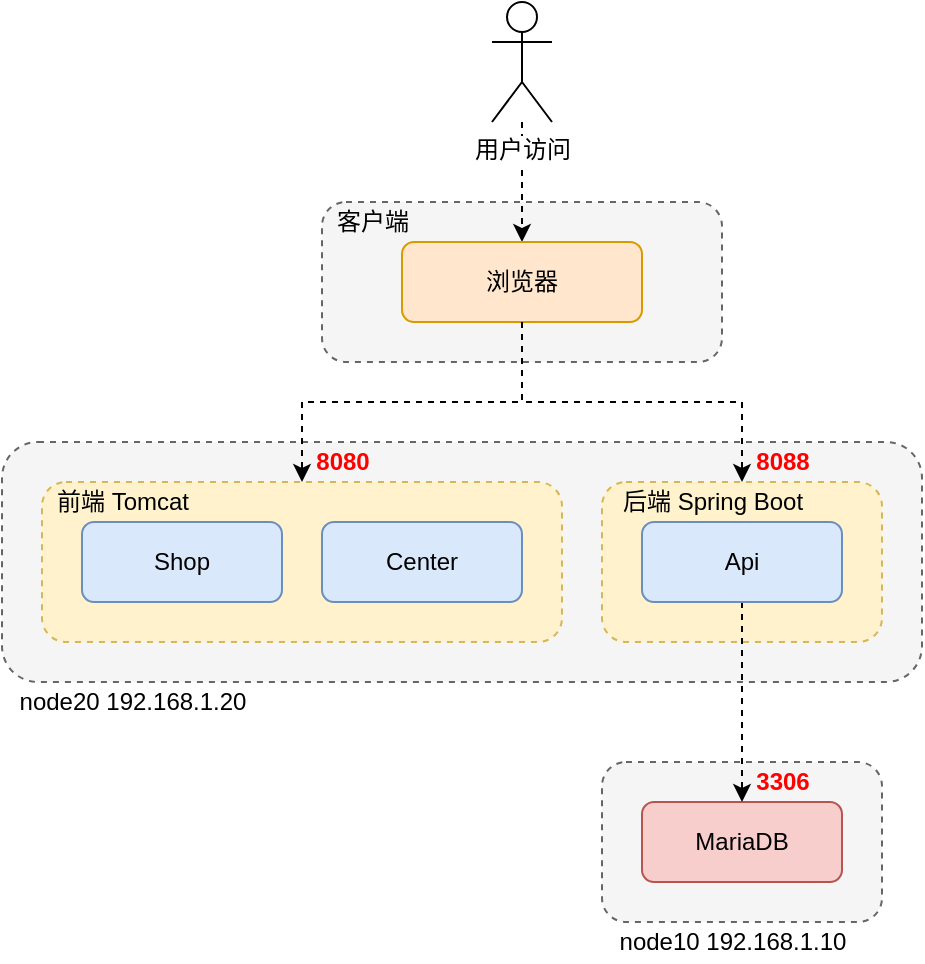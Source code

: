 <mxfile version="12.4.2" type="device" pages="1"><diagram id="sGCCwA4yXkMqYlh4M0zM" name="第 1 页"><mxGraphModel dx="1106" dy="822" grid="1" gridSize="10" guides="1" tooltips="1" connect="1" arrows="1" fold="1" page="1" pageScale="1" pageWidth="827" pageHeight="1169" math="0" shadow="0"><root><mxCell id="0"/><mxCell id="1" parent="0"/><mxCell id="4IsDmjg6ga4JIy3ehhNy-1" value="" style="rounded=1;whiteSpace=wrap;html=1;labelPosition=left;verticalLabelPosition=middle;align=right;verticalAlign=middle;fillColor=#f5f5f5;strokeColor=#666666;fontColor=#333333;dashed=1;" parent="1" vertex="1"><mxGeometry x="300" y="160" width="200" height="80" as="geometry"/></mxCell><mxCell id="4IsDmjg6ga4JIy3ehhNy-23" style="edgeStyle=orthogonalEdgeStyle;rounded=0;orthogonalLoop=1;jettySize=auto;html=1;entryX=0.5;entryY=0;entryDx=0;entryDy=0;dashed=1;" parent="1" source="4IsDmjg6ga4JIy3ehhNy-2" target="4IsDmjg6ga4JIy3ehhNy-6" edge="1"><mxGeometry relative="1" as="geometry"/></mxCell><mxCell id="4IsDmjg6ga4JIy3ehhNy-2" value="用户访问" style="shape=umlActor;verticalLabelPosition=bottom;labelBackgroundColor=#ffffff;verticalAlign=top;html=1;outlineConnect=0;" parent="1" vertex="1"><mxGeometry x="385" y="60" width="30" height="60" as="geometry"/></mxCell><mxCell id="4IsDmjg6ga4JIy3ehhNy-11" value="" style="rounded=1;whiteSpace=wrap;html=1;fillColor=#f5f5f5;strokeColor=#666666;labelPosition=left;verticalLabelPosition=middle;align=right;verticalAlign=middle;fontColor=#333333;dashed=1;" parent="1" vertex="1"><mxGeometry x="140" y="280" width="460" height="120" as="geometry"/></mxCell><mxCell id="4IsDmjg6ga4JIy3ehhNy-18" value="客户端" style="text;html=1;align=center;verticalAlign=middle;resizable=0;points=[];;autosize=1;" parent="1" vertex="1"><mxGeometry x="300" y="160" width="50" height="20" as="geometry"/></mxCell><mxCell id="4IsDmjg6ga4JIy3ehhNy-19" value="node20 192.168.1.20" style="text;html=1;align=center;verticalAlign=middle;resizable=0;points=[];;autosize=1;" parent="1" vertex="1"><mxGeometry x="140" y="400" width="130" height="20" as="geometry"/></mxCell><mxCell id="i_YuDOV_EpvmMydNwX7G-8" style="edgeStyle=orthogonalEdgeStyle;rounded=0;orthogonalLoop=1;jettySize=auto;html=1;dashed=1;" edge="1" parent="1" source="4IsDmjg6ga4JIy3ehhNy-6" target="4IsDmjg6ga4JIy3ehhNy-25"><mxGeometry relative="1" as="geometry"/></mxCell><mxCell id="4IsDmjg6ga4JIy3ehhNy-6" value="浏览器" style="rounded=1;whiteSpace=wrap;html=1;fillColor=#ffe6cc;strokeColor=#d79b00;" parent="1" vertex="1"><mxGeometry x="340" y="180" width="120" height="40" as="geometry"/></mxCell><mxCell id="4IsDmjg6ga4JIy3ehhNy-22" style="rounded=0;orthogonalLoop=1;jettySize=auto;html=1;dashed=1;edgeStyle=orthogonalEdgeStyle;" parent="1" source="4IsDmjg6ga4JIy3ehhNy-6" target="4IsDmjg6ga4JIy3ehhNy-17" edge="1"><mxGeometry relative="1" as="geometry"><mxPoint x="344" y="303" as="targetPoint"/></mxGeometry></mxCell><mxCell id="4IsDmjg6ga4JIy3ehhNy-24" value="8080" style="text;html=1;align=center;verticalAlign=middle;resizable=0;points=[];;autosize=1;fontColor=#FF0000;fontStyle=1" parent="1" vertex="1"><mxGeometry x="290" y="280" width="40" height="20" as="geometry"/></mxCell><mxCell id="4IsDmjg6ga4JIy3ehhNy-30" value="8088" style="text;html=1;align=center;verticalAlign=middle;resizable=0;points=[];;autosize=1;fontColor=#FF0000;fontStyle=1" parent="1" vertex="1"><mxGeometry x="510" y="280" width="40" height="20" as="geometry"/></mxCell><mxCell id="4IsDmjg6ga4JIy3ehhNy-31" value="" style="rounded=1;whiteSpace=wrap;html=1;fillColor=#f5f5f5;strokeColor=#666666;labelPosition=left;verticalLabelPosition=middle;align=right;verticalAlign=middle;fontColor=#333333;dashed=1;" parent="1" vertex="1"><mxGeometry x="440" y="440" width="140" height="80" as="geometry"/></mxCell><mxCell id="4IsDmjg6ga4JIy3ehhNy-35" value="MariaDB" style="rounded=1;whiteSpace=wrap;html=1;fillColor=#f8cecc;strokeColor=#b85450;" parent="1" vertex="1"><mxGeometry x="460" y="460" width="100" height="40" as="geometry"/></mxCell><mxCell id="4IsDmjg6ga4JIy3ehhNy-38" value="3306" style="text;html=1;align=center;verticalAlign=middle;resizable=0;points=[];;autosize=1;fontColor=#FF0000;fontStyle=1" parent="1" vertex="1"><mxGeometry x="510" y="440" width="40" height="20" as="geometry"/></mxCell><mxCell id="4IsDmjg6ga4JIy3ehhNy-17" value="" style="rounded=1;whiteSpace=wrap;html=1;fillColor=#fff2cc;strokeColor=#d6b656;dashed=1;" parent="1" vertex="1"><mxGeometry x="160" y="300" width="260" height="80" as="geometry"/></mxCell><mxCell id="4IsDmjg6ga4JIy3ehhNy-9" value="Shop" style="rounded=1;whiteSpace=wrap;html=1;fillColor=#dae8fc;strokeColor=#6c8ebf;" parent="1" vertex="1"><mxGeometry x="180" y="320" width="100" height="40" as="geometry"/></mxCell><mxCell id="4IsDmjg6ga4JIy3ehhNy-10" value="Center" style="rounded=1;whiteSpace=wrap;html=1;fillColor=#dae8fc;strokeColor=#6c8ebf;" parent="1" vertex="1"><mxGeometry x="300" y="320" width="100" height="40" as="geometry"/></mxCell><mxCell id="4IsDmjg6ga4JIy3ehhNy-20" value="前端 Tomcat" style="text;html=1;align=center;verticalAlign=middle;resizable=0;points=[];;autosize=1;" parent="1" vertex="1"><mxGeometry x="160" y="300" width="80" height="20" as="geometry"/></mxCell><mxCell id="4IsDmjg6ga4JIy3ehhNy-25" value="" style="rounded=1;whiteSpace=wrap;html=1;fillColor=#fff2cc;strokeColor=#d6b656;labelPosition=left;verticalLabelPosition=middle;align=right;verticalAlign=middle;dashed=1;" parent="1" vertex="1"><mxGeometry x="440" y="300" width="140" height="80" as="geometry"/></mxCell><mxCell id="i_YuDOV_EpvmMydNwX7G-10" style="edgeStyle=orthogonalEdgeStyle;rounded=0;orthogonalLoop=1;jettySize=auto;html=1;entryX=0.5;entryY=0;entryDx=0;entryDy=0;dashed=1;" edge="1" parent="1" source="4IsDmjg6ga4JIy3ehhNy-27" target="4IsDmjg6ga4JIy3ehhNy-35"><mxGeometry relative="1" as="geometry"/></mxCell><mxCell id="4IsDmjg6ga4JIy3ehhNy-27" value="Api" style="rounded=1;whiteSpace=wrap;html=1;fillColor=#dae8fc;strokeColor=#6c8ebf;" parent="1" vertex="1"><mxGeometry x="460" y="320" width="100" height="40" as="geometry"/></mxCell><mxCell id="4IsDmjg6ga4JIy3ehhNy-26" value="后端 Spring Boot" style="text;html=1;align=center;verticalAlign=middle;resizable=0;points=[];;autosize=1;fontColor=#000000;" parent="1" vertex="1"><mxGeometry x="440" y="300" width="110" height="20" as="geometry"/></mxCell><mxCell id="i_YuDOV_EpvmMydNwX7G-9" value="node10 192.168.1.10" style="text;html=1;align=center;verticalAlign=middle;resizable=0;points=[];;autosize=1;" vertex="1" parent="1"><mxGeometry x="440" y="520" width="130" height="20" as="geometry"/></mxCell></root></mxGraphModel></diagram></mxfile>
